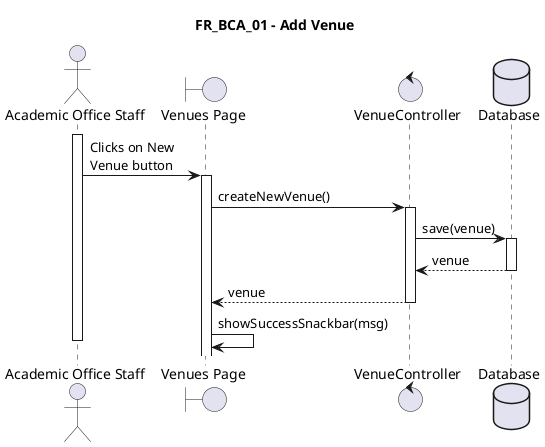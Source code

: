 @startuml FR_BCA_01
title FR_BCA_01 - Add Venue
skinparam maxMessageSize 125

actor "Academic Office Staff" as eu
boundary "Venues Page" as fe
control "VenueController" as ct

database "Database" as db

activate eu

eu -> fe ++ : Clicks on New Venue button
fe -> ct ++ : createNewVenue()
ct -> db ++ : save(venue)
db --> ct -- : venue
ct --> fe -- : venue
fe -> fe : showSuccessSnackbar(msg)

deactivate eu

@enduml